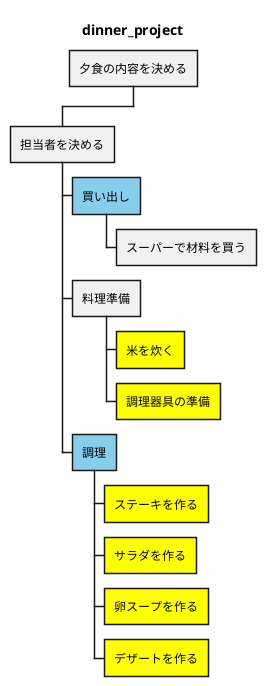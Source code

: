 @startwbs じゃんけんゲーム
title dinner_project
* 夕食の内容を決める
** 担当者を決める
***[#SkyBlue] 買い出し
**** スーパーで材料を買う
*** 料理準備
****[#Yellow] 米を炊く
****[#Yellow] 調理器具の準備
***[#SkyBlue] 調理
****[#Yellow] ステーキを作る
****[#Yellow] サラダを作る
****[#Yellow] 卵スープを作る
****[#Yellow] デザートを作る

@endwbs